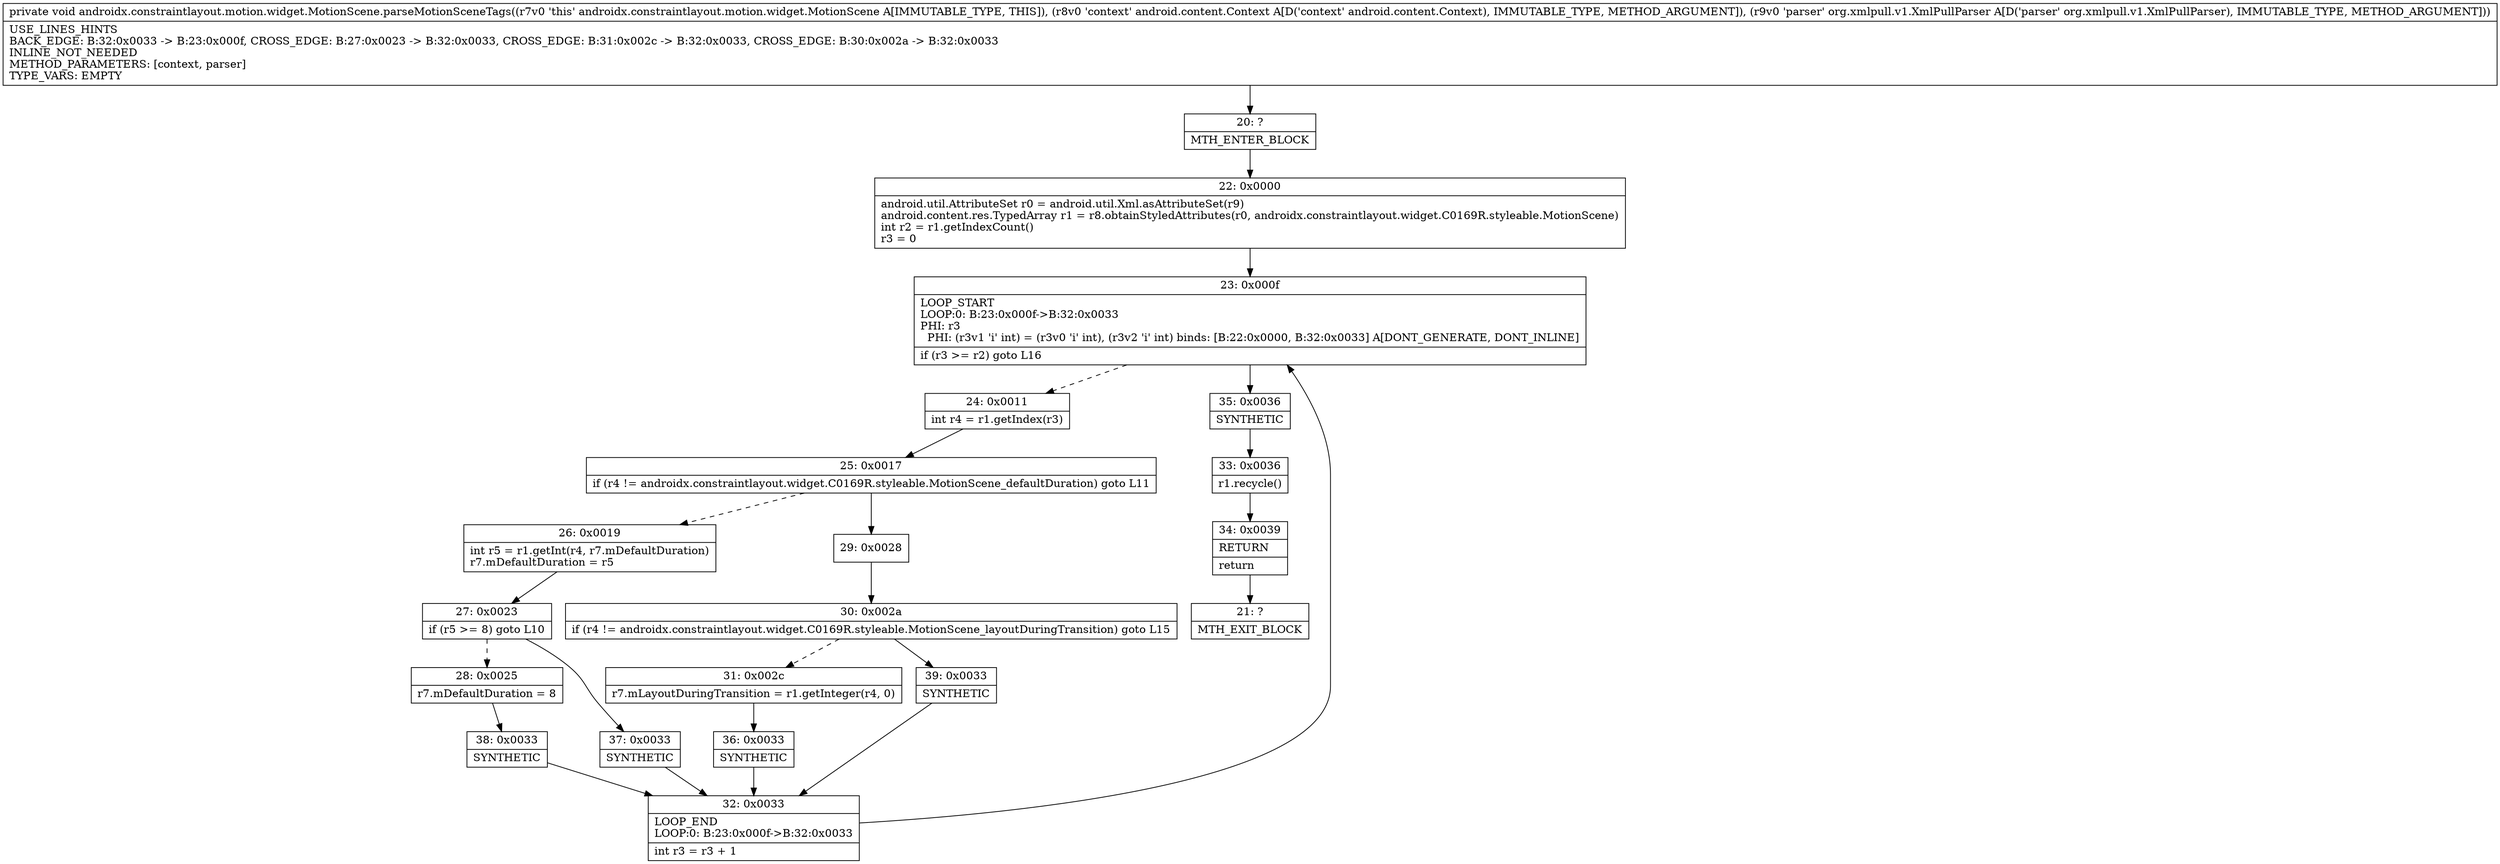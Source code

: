 digraph "CFG forandroidx.constraintlayout.motion.widget.MotionScene.parseMotionSceneTags(Landroid\/content\/Context;Lorg\/xmlpull\/v1\/XmlPullParser;)V" {
Node_20 [shape=record,label="{20\:\ ?|MTH_ENTER_BLOCK\l}"];
Node_22 [shape=record,label="{22\:\ 0x0000|android.util.AttributeSet r0 = android.util.Xml.asAttributeSet(r9)\landroid.content.res.TypedArray r1 = r8.obtainStyledAttributes(r0, androidx.constraintlayout.widget.C0169R.styleable.MotionScene)\lint r2 = r1.getIndexCount()\lr3 = 0\l}"];
Node_23 [shape=record,label="{23\:\ 0x000f|LOOP_START\lLOOP:0: B:23:0x000f\-\>B:32:0x0033\lPHI: r3 \l  PHI: (r3v1 'i' int) = (r3v0 'i' int), (r3v2 'i' int) binds: [B:22:0x0000, B:32:0x0033] A[DONT_GENERATE, DONT_INLINE]\l|if (r3 \>= r2) goto L16\l}"];
Node_24 [shape=record,label="{24\:\ 0x0011|int r4 = r1.getIndex(r3)\l}"];
Node_25 [shape=record,label="{25\:\ 0x0017|if (r4 != androidx.constraintlayout.widget.C0169R.styleable.MotionScene_defaultDuration) goto L11\l}"];
Node_26 [shape=record,label="{26\:\ 0x0019|int r5 = r1.getInt(r4, r7.mDefaultDuration)\lr7.mDefaultDuration = r5\l}"];
Node_27 [shape=record,label="{27\:\ 0x0023|if (r5 \>= 8) goto L10\l}"];
Node_28 [shape=record,label="{28\:\ 0x0025|r7.mDefaultDuration = 8\l}"];
Node_38 [shape=record,label="{38\:\ 0x0033|SYNTHETIC\l}"];
Node_32 [shape=record,label="{32\:\ 0x0033|LOOP_END\lLOOP:0: B:23:0x000f\-\>B:32:0x0033\l|int r3 = r3 + 1\l}"];
Node_37 [shape=record,label="{37\:\ 0x0033|SYNTHETIC\l}"];
Node_29 [shape=record,label="{29\:\ 0x0028}"];
Node_30 [shape=record,label="{30\:\ 0x002a|if (r4 != androidx.constraintlayout.widget.C0169R.styleable.MotionScene_layoutDuringTransition) goto L15\l}"];
Node_31 [shape=record,label="{31\:\ 0x002c|r7.mLayoutDuringTransition = r1.getInteger(r4, 0)\l}"];
Node_36 [shape=record,label="{36\:\ 0x0033|SYNTHETIC\l}"];
Node_39 [shape=record,label="{39\:\ 0x0033|SYNTHETIC\l}"];
Node_35 [shape=record,label="{35\:\ 0x0036|SYNTHETIC\l}"];
Node_33 [shape=record,label="{33\:\ 0x0036|r1.recycle()\l}"];
Node_34 [shape=record,label="{34\:\ 0x0039|RETURN\l|return\l}"];
Node_21 [shape=record,label="{21\:\ ?|MTH_EXIT_BLOCK\l}"];
MethodNode[shape=record,label="{private void androidx.constraintlayout.motion.widget.MotionScene.parseMotionSceneTags((r7v0 'this' androidx.constraintlayout.motion.widget.MotionScene A[IMMUTABLE_TYPE, THIS]), (r8v0 'context' android.content.Context A[D('context' android.content.Context), IMMUTABLE_TYPE, METHOD_ARGUMENT]), (r9v0 'parser' org.xmlpull.v1.XmlPullParser A[D('parser' org.xmlpull.v1.XmlPullParser), IMMUTABLE_TYPE, METHOD_ARGUMENT]))  | USE_LINES_HINTS\lBACK_EDGE: B:32:0x0033 \-\> B:23:0x000f, CROSS_EDGE: B:27:0x0023 \-\> B:32:0x0033, CROSS_EDGE: B:31:0x002c \-\> B:32:0x0033, CROSS_EDGE: B:30:0x002a \-\> B:32:0x0033\lINLINE_NOT_NEEDED\lMETHOD_PARAMETERS: [context, parser]\lTYPE_VARS: EMPTY\l}"];
MethodNode -> Node_20;Node_20 -> Node_22;
Node_22 -> Node_23;
Node_23 -> Node_24[style=dashed];
Node_23 -> Node_35;
Node_24 -> Node_25;
Node_25 -> Node_26[style=dashed];
Node_25 -> Node_29;
Node_26 -> Node_27;
Node_27 -> Node_28[style=dashed];
Node_27 -> Node_37;
Node_28 -> Node_38;
Node_38 -> Node_32;
Node_32 -> Node_23;
Node_37 -> Node_32;
Node_29 -> Node_30;
Node_30 -> Node_31[style=dashed];
Node_30 -> Node_39;
Node_31 -> Node_36;
Node_36 -> Node_32;
Node_39 -> Node_32;
Node_35 -> Node_33;
Node_33 -> Node_34;
Node_34 -> Node_21;
}

